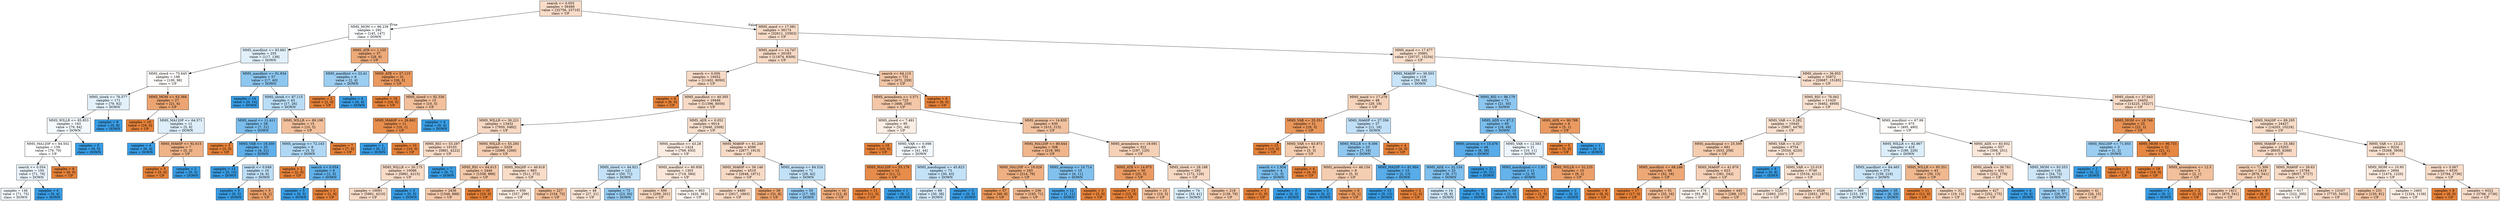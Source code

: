 digraph Tree {
node [shape=box, style="filled", color="black"] ;
0 [label="search <= 0.055\nsamples = 56466\nvalue = [32756, 23710]\nclass = UP", fillcolor="#f8dcc8"] ;
1 [label="MMS_MOM <= 96.239\nsamples = 292\nvalue = [145, 147]\nclass = DOWN", fillcolor="#fcfeff"] ;
0 -> 1 [labeldistance=2.5, labelangle=45, headlabel="True"] ;
2 [label="MMS_macdhist <= 83.681\nsamples = 255\nvalue = [117, 138]\nclass = DOWN", fillcolor="#e1f0fb"] ;
1 -> 2 ;
3 [label="MMS_slowd <= 75.645\nsamples = 198\nvalue = [100, 98]\nclass = UP", fillcolor="#fefcfb"] ;
2 -> 3 ;
4 [label="MMS_slowk <= 76.577\nsamples = 171\nvalue = [79, 92]\nclass = DOWN", fillcolor="#e3f1fb"] ;
3 -> 4 ;
5 [label="MMS_WILLR <= 85.853\nsamples = 163\nvalue = [79, 84]\nclass = DOWN", fillcolor="#f3f9fd"] ;
4 -> 5 ;
6 [label="MMS_MA120P <= 84.502\nsamples = 158\nvalue = [79, 79]\nclass = UP", fillcolor="#ffffff"] ;
5 -> 6 ;
7 [label="search <= 0.054\nsamples = 150\nvalue = [71, 79]\nclass = DOWN", fillcolor="#ebf5fc"] ;
6 -> 7 ;
8 [label="samples = 146\nvalue = [71, 75]\nclass = DOWN", fillcolor="#f4fafe"] ;
7 -> 8 ;
9 [label="samples = 4\nvalue = [0, 4]\nclass = DOWN", fillcolor="#399de5"] ;
7 -> 9 ;
10 [label="samples = 8\nvalue = [8, 0]\nclass = UP", fillcolor="#e58139"] ;
6 -> 10 ;
11 [label="samples = 5\nvalue = [0, 5]\nclass = DOWN", fillcolor="#399de5"] ;
5 -> 11 ;
12 [label="samples = 8\nvalue = [0, 8]\nclass = DOWN", fillcolor="#399de5"] ;
4 -> 12 ;
13 [label="MMS_MOM <= 63.368\nsamples = 27\nvalue = [21, 6]\nclass = UP", fillcolor="#eca572"] ;
3 -> 13 ;
14 [label="samples = 16\nvalue = [16, 0]\nclass = UP", fillcolor="#e58139"] ;
13 -> 14 ;
15 [label="MMS_MA120P <= 64.571\nsamples = 11\nvalue = [5, 6]\nclass = DOWN", fillcolor="#deeffb"] ;
13 -> 15 ;
16 [label="samples = 4\nvalue = [0, 4]\nclass = DOWN", fillcolor="#399de5"] ;
15 -> 16 ;
17 [label="MMS_MA60P <= 92.615\nsamples = 7\nvalue = [5, 2]\nclass = UP", fillcolor="#efb388"] ;
15 -> 17 ;
18 [label="samples = 5\nvalue = [5, 0]\nclass = UP", fillcolor="#e58139"] ;
17 -> 18 ;
19 [label="samples = 2\nvalue = [0, 2]\nclass = DOWN", fillcolor="#399de5"] ;
17 -> 19 ;
20 [label="MMS_macdhist <= 91.934\nsamples = 57\nvalue = [17, 40]\nclass = DOWN", fillcolor="#8dc7f0"] ;
2 -> 20 ;
21 [label="samples = 14\nvalue = [0, 14]\nclass = DOWN", fillcolor="#399de5"] ;
20 -> 21 ;
22 [label="MMS_slowk <= 87.115\nsamples = 43\nvalue = [17, 26]\nclass = DOWN", fillcolor="#baddf6"] ;
20 -> 22 ;
23 [label="MMS_macd <= 11.411\nsamples = 28\nvalue = [7, 21]\nclass = DOWN", fillcolor="#7bbeee"] ;
22 -> 23 ;
24 [label="samples = 3\nvalue = [3, 0]\nclass = UP", fillcolor="#e58139"] ;
23 -> 24 ;
25 [label="MMS_VAR <= 19.359\nsamples = 25\nvalue = [4, 21]\nclass = DOWN", fillcolor="#5fb0ea"] ;
23 -> 25 ;
26 [label="samples = 15\nvalue = [0, 15]\nclass = DOWN", fillcolor="#399de5"] ;
25 -> 26 ;
27 [label="search <= 0.049\nsamples = 10\nvalue = [4, 6]\nclass = DOWN", fillcolor="#bddef6"] ;
25 -> 27 ;
28 [label="samples = 5\nvalue = [0, 5]\nclass = DOWN", fillcolor="#399de5"] ;
27 -> 28 ;
29 [label="samples = 5\nvalue = [4, 1]\nclass = UP", fillcolor="#eca06a"] ;
27 -> 29 ;
30 [label="MMS_WILLR <= 89.198\nsamples = 15\nvalue = [10, 5]\nclass = UP", fillcolor="#f2c09c"] ;
22 -> 30 ;
31 [label="MMS_aroonup <= 72.143\nsamples = 8\nvalue = [3, 5]\nclass = DOWN", fillcolor="#b0d8f5"] ;
30 -> 31 ;
32 [label="samples = 2\nvalue = [2, 0]\nclass = UP", fillcolor="#e58139"] ;
31 -> 32 ;
33 [label="search <= 0.054\nsamples = 6\nvalue = [1, 5]\nclass = DOWN", fillcolor="#61b1ea"] ;
31 -> 33 ;
34 [label="samples = 5\nvalue = [0, 5]\nclass = DOWN", fillcolor="#399de5"] ;
33 -> 34 ;
35 [label="samples = 1\nvalue = [1, 0]\nclass = UP", fillcolor="#e58139"] ;
33 -> 35 ;
36 [label="samples = 7\nvalue = [7, 0]\nclass = UP", fillcolor="#e58139"] ;
30 -> 36 ;
37 [label="MMS_ATR <= 1.155\nsamples = 37\nvalue = [28, 9]\nclass = UP", fillcolor="#edaa79"] ;
1 -> 37 ;
38 [label="MMS_macdhist <= 22.41\nsamples = 6\nvalue = [2, 4]\nclass = DOWN", fillcolor="#9ccef2"] ;
37 -> 38 ;
39 [label="samples = 2\nvalue = [2, 0]\nclass = UP", fillcolor="#e58139"] ;
38 -> 39 ;
40 [label="samples = 4\nvalue = [0, 4]\nclass = DOWN", fillcolor="#399de5"] ;
38 -> 40 ;
41 [label="MMS_ATR <= 57.115\nsamples = 31\nvalue = [26, 5]\nclass = UP", fillcolor="#ea995f"] ;
37 -> 41 ;
42 [label="samples = 16\nvalue = [16, 0]\nclass = UP", fillcolor="#e58139"] ;
41 -> 42 ;
43 [label="MMS_slowd <= 92.336\nsamples = 15\nvalue = [10, 5]\nclass = UP", fillcolor="#f2c09c"] ;
41 -> 43 ;
44 [label="MMS_MA60P <= 26.862\nsamples = 11\nvalue = [10, 1]\nclass = UP", fillcolor="#e88e4d"] ;
43 -> 44 ;
45 [label="samples = 1\nvalue = [0, 1]\nclass = DOWN", fillcolor="#399de5"] ;
44 -> 45 ;
46 [label="samples = 10\nvalue = [10, 0]\nclass = UP", fillcolor="#e58139"] ;
44 -> 46 ;
47 [label="samples = 4\nvalue = [0, 4]\nclass = DOWN", fillcolor="#399de5"] ;
43 -> 47 ;
48 [label="MMS_macd <= 17.081\nsamples = 56174\nvalue = [32611, 23563]\nclass = UP", fillcolor="#f8dcc8"] ;
0 -> 48 [labeldistance=2.5, labelangle=-45, headlabel="False"] ;
49 [label="MMS_macd <= 14.747\nsamples = 20183\nvalue = [11874, 8309]\nclass = UP", fillcolor="#f7d9c4"] ;
48 -> 49 ;
50 [label="search <= 0.056\nsamples = 19452\nvalue = [11402, 8050]\nclass = UP", fillcolor="#f7dac5"] ;
49 -> 50 ;
51 [label="samples = 6\nvalue = [6, 0]\nclass = UP", fillcolor="#e58139"] ;
50 -> 51 ;
52 [label="MMS_macdhist <= 40.305\nsamples = 19446\nvalue = [11396, 8050]\nclass = UP", fillcolor="#f7dac5"] ;
50 -> 52 ;
53 [label="MMS_WILLR <= 30.221\nsamples = 13432\nvalue = [7950, 5482]\nclass = UP", fillcolor="#f7d8c2"] ;
52 -> 53 ;
54 [label="MMS_RSI <= 53.297\nsamples = 10103\nvalue = [5881, 4222]\nclass = UP", fillcolor="#f8dbc7"] ;
53 -> 54 ;
55 [label="MMS_WILLR <= 30.175\nsamples = 10096\nvalue = [5881, 4215]\nclass = UP", fillcolor="#f8dbc7"] ;
54 -> 55 ;
56 [label="samples = 10091\nvalue = [5881, 4210]\nclass = UP", fillcolor="#f8dbc7"] ;
55 -> 56 ;
57 [label="samples = 5\nvalue = [0, 5]\nclass = DOWN", fillcolor="#399de5"] ;
55 -> 57 ;
58 [label="samples = 7\nvalue = [0, 7]\nclass = DOWN", fillcolor="#399de5"] ;
54 -> 58 ;
59 [label="MMS_WILLR <= 55.293\nsamples = 3329\nvalue = [2069, 1260]\nclass = UP", fillcolor="#f5ceb2"] ;
53 -> 59 ;
60 [label="MMS_RSI <= 64.615\nsamples = 2446\nvalue = [1558, 888]\nclass = UP", fillcolor="#f4c9aa"] ;
59 -> 60 ;
61 [label="samples = 2436\nvalue = [1548, 888]\nclass = UP", fillcolor="#f4c9ab"] ;
60 -> 61 ;
62 [label="samples = 10\nvalue = [10, 0]\nclass = UP", fillcolor="#e58139"] ;
60 -> 62 ;
63 [label="MMS_MA20P <= 46.618\nsamples = 883\nvalue = [511, 372]\nclass = UP", fillcolor="#f8ddc9"] ;
59 -> 63 ;
64 [label="samples = 656\nvalue = [357, 299]\nclass = UP", fillcolor="#fbebdf"] ;
63 -> 64 ;
65 [label="samples = 227\nvalue = [154, 73]\nclass = UP", fillcolor="#f1bd97"] ;
63 -> 65 ;
66 [label="MMS_ADX <= 0.052\nsamples = 6014\nvalue = [3446, 2568]\nclass = UP", fillcolor="#f8dfcd"] ;
52 -> 66 ;
67 [label="MMS_macdhist <= 43.28\nsamples = 1424\nvalue = [769, 655]\nclass = UP", fillcolor="#fbece2"] ;
66 -> 67 ;
68 [label="MMS_slowd <= 44.921\nsamples = 121\nvalue = [50, 71]\nclass = DOWN", fillcolor="#c4e2f7"] ;
67 -> 68 ;
69 [label="samples = 48\nvalue = [27, 21]\nclass = UP", fillcolor="#f9e3d3"] ;
68 -> 69 ;
70 [label="samples = 73\nvalue = [23, 50]\nclass = DOWN", fillcolor="#94caf1"] ;
68 -> 70 ;
71 [label="MMS_macdhist <= 60.958\nsamples = 1303\nvalue = [719, 584]\nclass = UP", fillcolor="#fae7da"] ;
67 -> 71 ;
72 [label="samples = 500\nvalue = [299, 201]\nclass = UP", fillcolor="#f6d6be"] ;
71 -> 72 ;
73 [label="samples = 803\nvalue = [420, 383]\nclass = UP", fillcolor="#fdf4ee"] ;
71 -> 73 ;
74 [label="MMS_MA60P <= 61.249\nsamples = 4590\nvalue = [2677, 1913]\nclass = UP", fillcolor="#f8dbc6"] ;
66 -> 74 ;
75 [label="MMS_MA60P <= 56.146\nsamples = 4519\nvalue = [2648, 1871]\nclass = UP", fillcolor="#f7dac5"] ;
74 -> 75 ;
76 [label="samples = 4480\nvalue = [2617, 1863]\nclass = UP", fillcolor="#f8dbc6"] ;
75 -> 76 ;
77 [label="samples = 39\nvalue = [31, 8]\nclass = UP", fillcolor="#eca26c"] ;
75 -> 77 ;
78 [label="MMS_aroonup <= 84.524\nsamples = 71\nvalue = [29, 42]\nclass = DOWN", fillcolor="#c2e1f7"] ;
74 -> 78 ;
79 [label="samples = 55\nvalue = [17, 38]\nclass = DOWN", fillcolor="#92c9f1"] ;
78 -> 79 ;
80 [label="samples = 16\nvalue = [12, 4]\nclass = UP", fillcolor="#eeab7b"] ;
78 -> 80 ;
81 [label="search <= 64.115\nsamples = 731\nvalue = [472, 259]\nclass = UP", fillcolor="#f3c6a6"] ;
49 -> 81 ;
82 [label="MMS_aroondown <= 3.571\nsamples = 725\nvalue = [466, 259]\nclass = UP", fillcolor="#f3c7a7"] ;
81 -> 82 ;
83 [label="MMS_slowd <= 7.491\nsamples = 95\nvalue = [51, 44]\nclass = UP", fillcolor="#fbeee4"] ;
82 -> 83 ;
84 [label="samples = 10\nvalue = [10, 0]\nclass = UP", fillcolor="#e58139"] ;
83 -> 84 ;
85 [label="MMS_VAR <= 0.098\nsamples = 85\nvalue = [41, 44]\nclass = DOWN", fillcolor="#f2f8fd"] ;
83 -> 85 ;
86 [label="MMS_MA120P <= 55.176\nsamples = 12\nvalue = [11, 1]\nclass = UP", fillcolor="#e78c4b"] ;
85 -> 86 ;
87 [label="samples = 11\nvalue = [11, 0]\nclass = UP", fillcolor="#e58139"] ;
86 -> 87 ;
88 [label="samples = 1\nvalue = [0, 1]\nclass = DOWN", fillcolor="#399de5"] ;
86 -> 88 ;
89 [label="MMS_macdsignal <= 45.823\nsamples = 73\nvalue = [30, 43]\nclass = DOWN", fillcolor="#c3e1f7"] ;
85 -> 89 ;
90 [label="samples = 68\nvalue = [30, 38]\nclass = DOWN", fillcolor="#d5eafa"] ;
89 -> 90 ;
91 [label="samples = 5\nvalue = [0, 5]\nclass = DOWN", fillcolor="#399de5"] ;
89 -> 91 ;
92 [label="MMS_aroonup <= 14.835\nsamples = 630\nvalue = [415, 215]\nclass = UP", fillcolor="#f2c2a0"] ;
82 -> 92 ;
93 [label="MMS_MA120P <= 80.644\nsamples = 308\nvalue = [218, 90]\nclass = UP", fillcolor="#f0b58b"] ;
92 -> 93 ;
94 [label="MMS_MA120P <= 18.029\nsamples = 293\nvalue = [214, 79]\nclass = UP", fillcolor="#efb082"] ;
93 -> 94 ;
95 [label="samples = 57\nvalue = [49, 8]\nclass = UP", fillcolor="#e99659"] ;
94 -> 95 ;
96 [label="samples = 236\nvalue = [165, 71]\nclass = UP", fillcolor="#f0b78e"] ;
94 -> 96 ;
97 [label="MMS_aroonup <= 10.714\nsamples = 15\nvalue = [4, 11]\nclass = DOWN", fillcolor="#81c1ee"] ;
93 -> 97 ;
98 [label="samples = 12\nvalue = [1, 11]\nclass = DOWN", fillcolor="#4ba6e7"] ;
97 -> 98 ;
99 [label="samples = 3\nvalue = [3, 0]\nclass = UP", fillcolor="#e58139"] ;
97 -> 99 ;
100 [label="MMS_aroondown <= 19.091\nsamples = 322\nvalue = [197, 125]\nclass = UP", fillcolor="#f5d1b7"] ;
92 -> 100 ;
101 [label="MMS_ATR <= 14.975\nsamples = 30\nvalue = [25, 5]\nclass = UP", fillcolor="#ea9a61"] ;
100 -> 101 ;
102 [label="samples = 15\nvalue = [15, 0]\nclass = UP", fillcolor="#e58139"] ;
101 -> 102 ;
103 [label="samples = 15\nvalue = [10, 5]\nclass = UP", fillcolor="#f2c09c"] ;
101 -> 103 ;
104 [label="MMS_slowk <= 28.188\nsamples = 292\nvalue = [172, 120]\nclass = UP", fillcolor="#f7d9c3"] ;
100 -> 104 ;
105 [label="samples = 74\nvalue = [33, 41]\nclass = DOWN", fillcolor="#d8ecfa"] ;
104 -> 105 ;
106 [label="samples = 218\nvalue = [139, 79]\nclass = UP", fillcolor="#f4c9aa"] ;
104 -> 106 ;
107 [label="samples = 6\nvalue = [6, 0]\nclass = UP", fillcolor="#e58139"] ;
81 -> 107 ;
108 [label="MMS_macd <= 17.477\nsamples = 35991\nvalue = [20737, 15254]\nclass = UP", fillcolor="#f8decb"] ;
48 -> 108 ;
109 [label="MMS_MA60P <= 30.503\nsamples = 119\nvalue = [50, 69]\nclass = DOWN", fillcolor="#c8e4f8"] ;
108 -> 109 ;
110 [label="MMS_macd <= 17.278\nsamples = 48\nvalue = [29, 19]\nclass = UP", fillcolor="#f6d4bb"] ;
109 -> 110 ;
111 [label="MMS_VAR <= 35.351\nsamples = 21\nvalue = [18, 3]\nclass = UP", fillcolor="#e9965a"] ;
110 -> 111 ;
112 [label="samples = 13\nvalue = [13, 0]\nclass = UP", fillcolor="#e58139"] ;
111 -> 112 ;
113 [label="MMS_VAR <= 63.873\nsamples = 8\nvalue = [5, 3]\nclass = UP", fillcolor="#f5cdb0"] ;
111 -> 113 ;
114 [label="search <= 1.954\nsamples = 4\nvalue = [1, 3]\nclass = DOWN", fillcolor="#7bbeee"] ;
113 -> 114 ;
115 [label="samples = 1\nvalue = [1, 0]\nclass = UP", fillcolor="#e58139"] ;
114 -> 115 ;
116 [label="samples = 3\nvalue = [0, 3]\nclass = DOWN", fillcolor="#399de5"] ;
114 -> 116 ;
117 [label="samples = 4\nvalue = [4, 0]\nclass = UP", fillcolor="#e58139"] ;
113 -> 117 ;
118 [label="MMS_MA60P <= 27.356\nsamples = 27\nvalue = [11, 16]\nclass = DOWN", fillcolor="#c1e0f7"] ;
110 -> 118 ;
119 [label="MMS_WILLR <= 9.306\nsamples = 23\nvalue = [7, 16]\nclass = DOWN", fillcolor="#90c8f0"] ;
118 -> 119 ;
120 [label="MMS_aroondown <= 46.154\nsamples = 8\nvalue = [5, 3]\nclass = UP", fillcolor="#f5cdb0"] ;
119 -> 120 ;
121 [label="samples = 2\nvalue = [0, 2]\nclass = DOWN", fillcolor="#399de5"] ;
120 -> 121 ;
122 [label="samples = 6\nvalue = [5, 1]\nclass = UP", fillcolor="#ea9a61"] ;
120 -> 122 ;
123 [label="MMS_MA20P <= 81.904\nsamples = 15\nvalue = [2, 13]\nclass = DOWN", fillcolor="#57ace9"] ;
119 -> 123 ;
124 [label="samples = 13\nvalue = [0, 13]\nclass = DOWN", fillcolor="#399de5"] ;
123 -> 124 ;
125 [label="samples = 2\nvalue = [2, 0]\nclass = UP", fillcolor="#e58139"] ;
123 -> 125 ;
126 [label="samples = 4\nvalue = [4, 0]\nclass = UP", fillcolor="#e58139"] ;
118 -> 126 ;
127 [label="MMS_RSI <= 98.179\nsamples = 71\nvalue = [21, 50]\nclass = DOWN", fillcolor="#8cc6f0"] ;
109 -> 127 ;
128 [label="MMS_ADX <= 87.2\nsamples = 65\nvalue = [16, 49]\nclass = DOWN", fillcolor="#7abded"] ;
127 -> 128 ;
129 [label="MMS_aroonup <= 15.476\nsamples = 44\nvalue = [6, 38]\nclass = DOWN", fillcolor="#58ace9"] ;
128 -> 129 ;
130 [label="MMS_ADX <= 32.154\nsamples = 23\nvalue = [6, 17]\nclass = DOWN", fillcolor="#7fc0ee"] ;
129 -> 130 ;
131 [label="samples = 14\nvalue = [6, 8]\nclass = DOWN", fillcolor="#cee6f8"] ;
130 -> 131 ;
132 [label="samples = 9\nvalue = [0, 9]\nclass = DOWN", fillcolor="#399de5"] ;
130 -> 132 ;
133 [label="samples = 21\nvalue = [0, 21]\nclass = DOWN", fillcolor="#399de5"] ;
129 -> 133 ;
134 [label="MMS_VAR <= 12.583\nsamples = 21\nvalue = [10, 11]\nclass = DOWN", fillcolor="#edf6fd"] ;
128 -> 134 ;
135 [label="MMS_macdsignal <= 1.91\nsamples = 11\nvalue = [2, 9]\nclass = DOWN", fillcolor="#65b3eb"] ;
134 -> 135 ;
136 [label="samples = 10\nvalue = [1, 9]\nclass = DOWN", fillcolor="#4fa8e8"] ;
135 -> 136 ;
137 [label="samples = 1\nvalue = [1, 0]\nclass = UP", fillcolor="#e58139"] ;
135 -> 137 ;
138 [label="MMS_WILLR <= 52.235\nsamples = 10\nvalue = [8, 2]\nclass = UP", fillcolor="#eca06a"] ;
134 -> 138 ;
139 [label="samples = 2\nvalue = [0, 2]\nclass = DOWN", fillcolor="#399de5"] ;
138 -> 139 ;
140 [label="samples = 8\nvalue = [8, 0]\nclass = UP", fillcolor="#e58139"] ;
138 -> 140 ;
141 [label="MMS_ADX <= 90.788\nsamples = 6\nvalue = [5, 1]\nclass = UP", fillcolor="#ea9a61"] ;
127 -> 141 ;
142 [label="samples = 5\nvalue = [5, 0]\nclass = UP", fillcolor="#e58139"] ;
141 -> 142 ;
143 [label="samples = 1\nvalue = [0, 1]\nclass = DOWN", fillcolor="#399de5"] ;
141 -> 143 ;
144 [label="MMS_slowk <= 36.955\nsamples = 35872\nvalue = [20687, 15185]\nclass = UP", fillcolor="#f8ddca"] ;
108 -> 144 ;
145 [label="MMS_RSI <= 76.062\nsamples = 11420\nvalue = [6462, 4958]\nclass = UP", fillcolor="#f9e2d1"] ;
144 -> 145 ;
146 [label="MMS_VAR <= 0.282\nsamples = 10445\nvalue = [5967, 4478]\nclass = UP", fillcolor="#f9e0ce"] ;
145 -> 146 ;
147 [label="MMS_macdsignal <= 25.509\nsamples = 691\nvalue = [433, 258]\nclass = UP", fillcolor="#f4ccaf"] ;
146 -> 147 ;
148 [label="MMS_macdhist <= 68.246\nsamples = 68\nvalue = [52, 16]\nclass = UP", fillcolor="#eda876"] ;
147 -> 148 ;
149 [label="samples = 17\nvalue = [17, 0]\nclass = UP", fillcolor="#e58139"] ;
148 -> 149 ;
150 [label="samples = 51\nvalue = [35, 16]\nclass = UP", fillcolor="#f1bb94"] ;
148 -> 150 ;
151 [label="MMS_MA60P <= 41.876\nsamples = 623\nvalue = [381, 242]\nclass = UP", fillcolor="#f6d1b7"] ;
147 -> 151 ;
152 [label="samples = 178\nvalue = [93, 85]\nclass = UP", fillcolor="#fdf4ee"] ;
151 -> 152 ;
153 [label="samples = 445\nvalue = [288, 157]\nclass = UP", fillcolor="#f3c6a5"] ;
151 -> 153 ;
154 [label="MMS_VAR <= 0.327\nsamples = 9754\nvalue = [5534, 4220]\nclass = UP", fillcolor="#f9e1d0"] ;
146 -> 154 ;
155 [label="samples = 8\nvalue = [0, 8]\nclass = DOWN", fillcolor="#399de5"] ;
154 -> 155 ;
156 [label="MMS_VAR <= 23.019\nsamples = 9746\nvalue = [5534, 4212]\nclass = UP", fillcolor="#f9e1d0"] ;
154 -> 156 ;
157 [label="samples = 5220\nvalue = [2883, 2337]\nclass = UP", fillcolor="#fae7da"] ;
156 -> 157 ;
158 [label="samples = 4526\nvalue = [2651, 1875]\nclass = UP", fillcolor="#f7dac5"] ;
156 -> 158 ;
159 [label="MMS_macdhist <= 67.99\nsamples = 975\nvalue = [495, 480]\nclass = UP", fillcolor="#fefbf9"] ;
145 -> 159 ;
160 [label="MMS_WILLR <= 92.967\nsamples = 418\nvalue = [189, 229]\nclass = DOWN", fillcolor="#dceefa"] ;
159 -> 160 ;
161 [label="MMS_macdhist <= 64.465\nsamples = 375\nvalue = [159, 216]\nclass = DOWN", fillcolor="#cbe5f8"] ;
160 -> 161 ;
162 [label="samples = 340\nvalue = [153, 187]\nclass = DOWN", fillcolor="#dbedfa"] ;
161 -> 162 ;
163 [label="samples = 35\nvalue = [6, 29]\nclass = DOWN", fillcolor="#62b1ea"] ;
161 -> 163 ;
164 [label="MMS_WILLR <= 95.351\nsamples = 43\nvalue = [30, 13]\nclass = UP", fillcolor="#f0b88f"] ;
160 -> 164 ;
165 [label="samples = 11\nvalue = [11, 0]\nclass = UP", fillcolor="#e58139"] ;
164 -> 165 ;
166 [label="samples = 32\nvalue = [19, 13]\nclass = UP", fillcolor="#f7d7c0"] ;
164 -> 166 ;
167 [label="MMS_ADX <= 83.932\nsamples = 557\nvalue = [306, 251]\nclass = UP", fillcolor="#fae8db"] ;
159 -> 167 ;
168 [label="MMS_slowk <= 36.761\nsamples = 431\nvalue = [252, 179]\nclass = UP", fillcolor="#f7dac6"] ;
167 -> 168 ;
169 [label="samples = 427\nvalue = [252, 175]\nclass = UP", fillcolor="#f7d8c2"] ;
168 -> 169 ;
170 [label="samples = 4\nvalue = [0, 4]\nclass = DOWN", fillcolor="#399de5"] ;
168 -> 170 ;
171 [label="MMS_MOM <= 93.553\nsamples = 126\nvalue = [54, 72]\nclass = DOWN", fillcolor="#cee6f8"] ;
167 -> 171 ;
172 [label="samples = 85\nvalue = [28, 57]\nclass = DOWN", fillcolor="#9acdf2"] ;
171 -> 172 ;
173 [label="samples = 41\nvalue = [26, 15]\nclass = UP", fillcolor="#f4caab"] ;
171 -> 173 ;
174 [label="MMS_slowk <= 37.043\nsamples = 24452\nvalue = [14225, 10227]\nclass = UP", fillcolor="#f8dcc7"] ;
144 -> 174 ;
175 [label="MMS_MOM <= 18.749\nsamples = 25\nvalue = [22, 3]\nclass = UP", fillcolor="#e99254"] ;
174 -> 175 ;
176 [label="MMS_MA120P <= 71.855\nsamples = 3\nvalue = [1, 2]\nclass = DOWN", fillcolor="#9ccef2"] ;
175 -> 176 ;
177 [label="samples = 2\nvalue = [0, 2]\nclass = DOWN", fillcolor="#399de5"] ;
176 -> 177 ;
178 [label="samples = 1\nvalue = [1, 0]\nclass = UP", fillcolor="#e58139"] ;
176 -> 178 ;
179 [label="MMS_MOM <= 96.733\nsamples = 22\nvalue = [21, 1]\nclass = UP", fillcolor="#e68742"] ;
175 -> 179 ;
180 [label="samples = 19\nvalue = [19, 0]\nclass = UP", fillcolor="#e58139"] ;
179 -> 180 ;
181 [label="MMS_aroondown <= 12.5\nsamples = 3\nvalue = [2, 1]\nclass = UP", fillcolor="#f2c09c"] ;
179 -> 181 ;
182 [label="samples = 1\nvalue = [0, 1]\nclass = DOWN", fillcolor="#399de5"] ;
181 -> 182 ;
183 [label="samples = 2\nvalue = [2, 0]\nclass = UP", fillcolor="#e58139"] ;
181 -> 183 ;
184 [label="MMS_MA20P <= 89.295\nsamples = 24427\nvalue = [14203, 10224]\nclass = UP", fillcolor="#f8dcc8"] ;
174 -> 184 ;
185 [label="MMS_MA60P <= 33.383\nsamples = 15203\nvalue = [8935, 6268]\nclass = UP", fillcolor="#f7d9c4"] ;
184 -> 185 ;
186 [label="search <= 71.309\nsamples = 1419\nvalue = [878, 541]\nclass = UP", fillcolor="#f5cfb3"] ;
185 -> 186 ;
187 [label="samples = 1411\nvalue = [870, 541]\nclass = UP", fillcolor="#f5cfb4"] ;
186 -> 187 ;
188 [label="samples = 8\nvalue = [8, 0]\nclass = UP", fillcolor="#e58139"] ;
186 -> 188 ;
189 [label="MMS_MA60P <= 39.63\nsamples = 13784\nvalue = [8057, 5727]\nclass = UP", fillcolor="#f7dbc6"] ;
185 -> 189 ;
190 [label="samples = 617\nvalue = [322, 295]\nclass = UP", fillcolor="#fdf4ee"] ;
189 -> 190 ;
191 [label="samples = 13167\nvalue = [7735, 5432]\nclass = UP", fillcolor="#f7d9c4"] ;
189 -> 191 ;
192 [label="MMS_VAR <= 13.23\nsamples = 9224\nvalue = [5268, 3956]\nclass = UP", fillcolor="#f9e0ce"] ;
184 -> 192 ;
193 [label="MMS_MOM <= 10.95\nsamples = 2694\nvalue = [1474, 1220]\nclass = UP", fillcolor="#fbe9dd"] ;
192 -> 193 ;
194 [label="samples = 231\nvalue = [150, 81]\nclass = UP", fillcolor="#f3c5a4"] ;
193 -> 194 ;
195 [label="samples = 2463\nvalue = [1324, 1139]\nclass = UP", fillcolor="#fbede3"] ;
193 -> 195 ;
196 [label="search <= 0.067\nsamples = 6530\nvalue = [3794, 2736]\nclass = UP", fillcolor="#f8dcc8"] ;
192 -> 196 ;
197 [label="samples = 8\nvalue = [8, 0]\nclass = UP", fillcolor="#e58139"] ;
196 -> 197 ;
198 [label="samples = 6522\nvalue = [3786, 2736]\nclass = UP", fillcolor="#f8dcc8"] ;
196 -> 198 ;
}